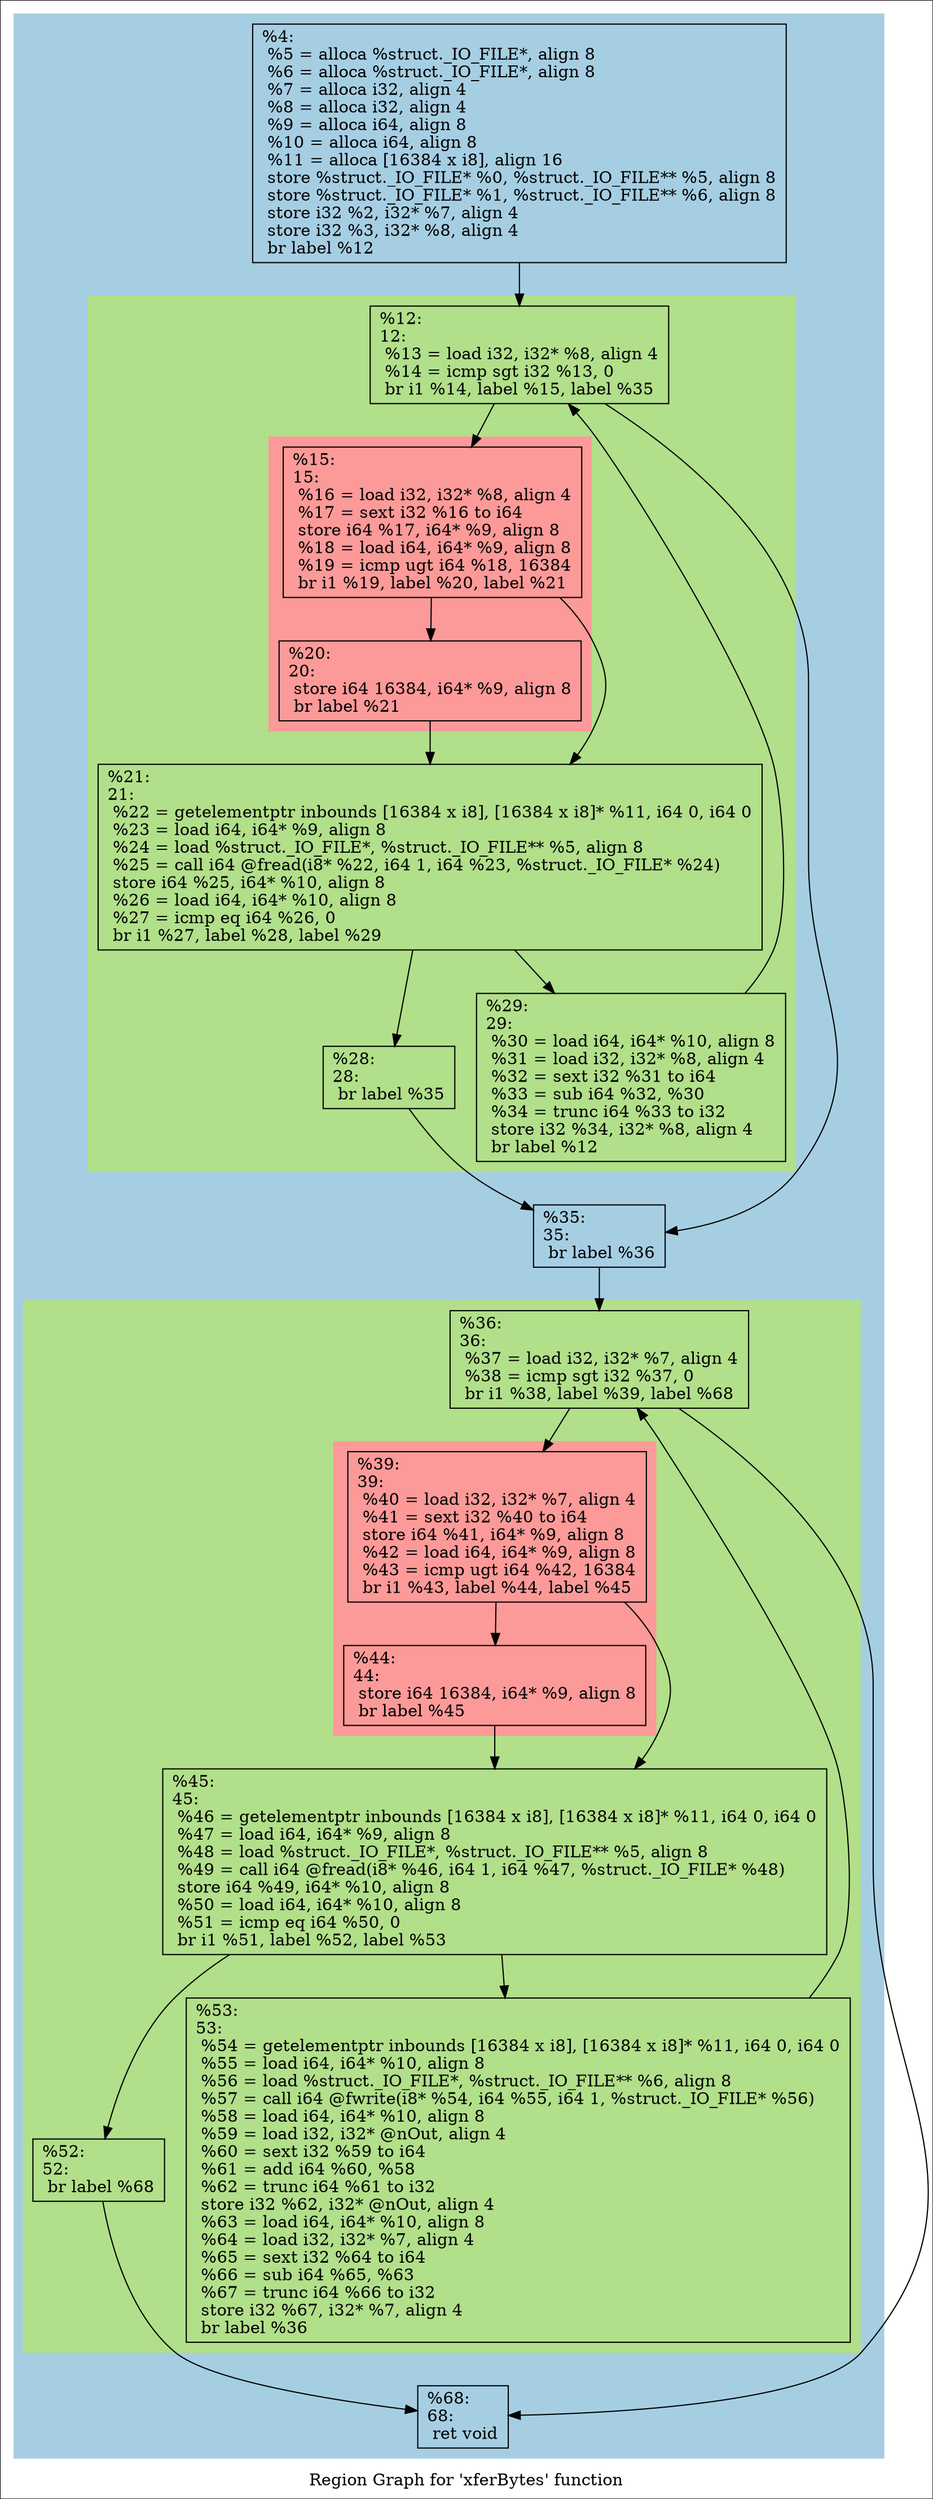 digraph "Region Graph for 'xferBytes' function" {
	label="Region Graph for 'xferBytes' function";

	Node0xc52e90 [shape=record,label="{%4:\l  %5 = alloca %struct._IO_FILE*, align 8\l  %6 = alloca %struct._IO_FILE*, align 8\l  %7 = alloca i32, align 4\l  %8 = alloca i32, align 4\l  %9 = alloca i64, align 8\l  %10 = alloca i64, align 8\l  %11 = alloca [16384 x i8], align 16\l  store %struct._IO_FILE* %0, %struct._IO_FILE** %5, align 8\l  store %struct._IO_FILE* %1, %struct._IO_FILE** %6, align 8\l  store i32 %2, i32* %7, align 4\l  store i32 %3, i32* %8, align 4\l  br label %12\l}"];
	Node0xc52e90 -> Node0xc4cd30;
	Node0xc4cd30 [shape=record,label="{%12:\l12:                                               \l  %13 = load i32, i32* %8, align 4\l  %14 = icmp sgt i32 %13, 0\l  br i1 %14, label %15, label %35\l}"];
	Node0xc4cd30 -> Node0xbd1600;
	Node0xc4cd30 -> Node0xc44360;
	Node0xbd1600 [shape=record,label="{%15:\l15:                                               \l  %16 = load i32, i32* %8, align 4\l  %17 = sext i32 %16 to i64\l  store i64 %17, i64* %9, align 8\l  %18 = load i64, i64* %9, align 8\l  %19 = icmp ugt i64 %18, 16384\l  br i1 %19, label %20, label %21\l}"];
	Node0xbd1600 -> Node0xc272a0;
	Node0xbd1600 -> Node0xc041d0;
	Node0xc272a0 [shape=record,label="{%20:\l20:                                               \l  store i64 16384, i64* %9, align 8\l  br label %21\l}"];
	Node0xc272a0 -> Node0xc041d0;
	Node0xc041d0 [shape=record,label="{%21:\l21:                                               \l  %22 = getelementptr inbounds [16384 x i8], [16384 x i8]* %11, i64 0, i64 0\l  %23 = load i64, i64* %9, align 8\l  %24 = load %struct._IO_FILE*, %struct._IO_FILE** %5, align 8\l  %25 = call i64 @fread(i8* %22, i64 1, i64 %23, %struct._IO_FILE* %24)\l  store i64 %25, i64* %10, align 8\l  %26 = load i64, i64* %10, align 8\l  %27 = icmp eq i64 %26, 0\l  br i1 %27, label %28, label %29\l}"];
	Node0xc041d0 -> Node0xca3170;
	Node0xc041d0 -> Node0xc645c0;
	Node0xca3170 [shape=record,label="{%28:\l28:                                               \l  br label %35\l}"];
	Node0xca3170 -> Node0xc44360;
	Node0xc44360 [shape=record,label="{%35:\l35:                                               \l  br label %36\l}"];
	Node0xc44360 -> Node0xc50e60;
	Node0xc50e60 [shape=record,label="{%36:\l36:                                               \l  %37 = load i32, i32* %7, align 4\l  %38 = icmp sgt i32 %37, 0\l  br i1 %38, label %39, label %68\l}"];
	Node0xc50e60 -> Node0xbd92a0;
	Node0xc50e60 -> Node0xc56470;
	Node0xbd92a0 [shape=record,label="{%39:\l39:                                               \l  %40 = load i32, i32* %7, align 4\l  %41 = sext i32 %40 to i64\l  store i64 %41, i64* %9, align 8\l  %42 = load i64, i64* %9, align 8\l  %43 = icmp ugt i64 %42, 16384\l  br i1 %43, label %44, label %45\l}"];
	Node0xbd92a0 -> Node0xc2cd30;
	Node0xbd92a0 -> Node0xbfb250;
	Node0xc2cd30 [shape=record,label="{%44:\l44:                                               \l  store i64 16384, i64* %9, align 8\l  br label %45\l}"];
	Node0xc2cd30 -> Node0xbfb250;
	Node0xbfb250 [shape=record,label="{%45:\l45:                                               \l  %46 = getelementptr inbounds [16384 x i8], [16384 x i8]* %11, i64 0, i64 0\l  %47 = load i64, i64* %9, align 8\l  %48 = load %struct._IO_FILE*, %struct._IO_FILE** %5, align 8\l  %49 = call i64 @fread(i8* %46, i64 1, i64 %47, %struct._IO_FILE* %48)\l  store i64 %49, i64* %10, align 8\l  %50 = load i64, i64* %10, align 8\l  %51 = icmp eq i64 %50, 0\l  br i1 %51, label %52, label %53\l}"];
	Node0xbfb250 -> Node0xc4d3c0;
	Node0xbfb250 -> Node0xbe4da0;
	Node0xc4d3c0 [shape=record,label="{%52:\l52:                                               \l  br label %68\l}"];
	Node0xc4d3c0 -> Node0xc56470;
	Node0xc56470 [shape=record,label="{%68:\l68:                                               \l  ret void\l}"];
	Node0xbe4da0 [shape=record,label="{%53:\l53:                                               \l  %54 = getelementptr inbounds [16384 x i8], [16384 x i8]* %11, i64 0, i64 0\l  %55 = load i64, i64* %10, align 8\l  %56 = load %struct._IO_FILE*, %struct._IO_FILE** %6, align 8\l  %57 = call i64 @fwrite(i8* %54, i64 %55, i64 1, %struct._IO_FILE* %56)\l  %58 = load i64, i64* %10, align 8\l  %59 = load i32, i32* @nOut, align 4\l  %60 = sext i32 %59 to i64\l  %61 = add i64 %60, %58\l  %62 = trunc i64 %61 to i32\l  store i32 %62, i32* @nOut, align 4\l  %63 = load i64, i64* %10, align 8\l  %64 = load i32, i32* %7, align 4\l  %65 = sext i32 %64 to i64\l  %66 = sub i64 %65, %63\l  %67 = trunc i64 %66 to i32\l  store i32 %67, i32* %7, align 4\l  br label %36\l}"];
	Node0xbe4da0 -> Node0xc50e60[constraint=false];
	Node0xc645c0 [shape=record,label="{%29:\l29:                                               \l  %30 = load i64, i64* %10, align 8\l  %31 = load i32, i32* %8, align 4\l  %32 = sext i32 %31 to i64\l  %33 = sub i64 %32, %30\l  %34 = trunc i64 %33 to i32\l  store i32 %34, i32* %8, align 4\l  br label %12\l}"];
	Node0xc645c0 -> Node0xc4cd30[constraint=false];
	colorscheme = "paired12"
        subgraph cluster_0xca33d0 {
          label = "";
          style = filled;
          color = 1
          subgraph cluster_0xcc13c0 {
            label = "";
            style = filled;
            color = 3
            subgraph cluster_0xca4770 {
              label = "";
              style = filled;
              color = 5
              Node0xbd1600;
              Node0xc272a0;
            }
            Node0xc4cd30;
            Node0xc041d0;
            Node0xca3170;
            Node0xc645c0;
          }
          subgraph cluster_0xca3350 {
            label = "";
            style = filled;
            color = 3
            subgraph cluster_0xcc6970 {
              label = "";
              style = filled;
              color = 5
              Node0xbd92a0;
              Node0xc2cd30;
            }
            Node0xc50e60;
            Node0xbfb250;
            Node0xc4d3c0;
            Node0xbe4da0;
          }
          Node0xc52e90;
          Node0xc44360;
          Node0xc56470;
        }
}
